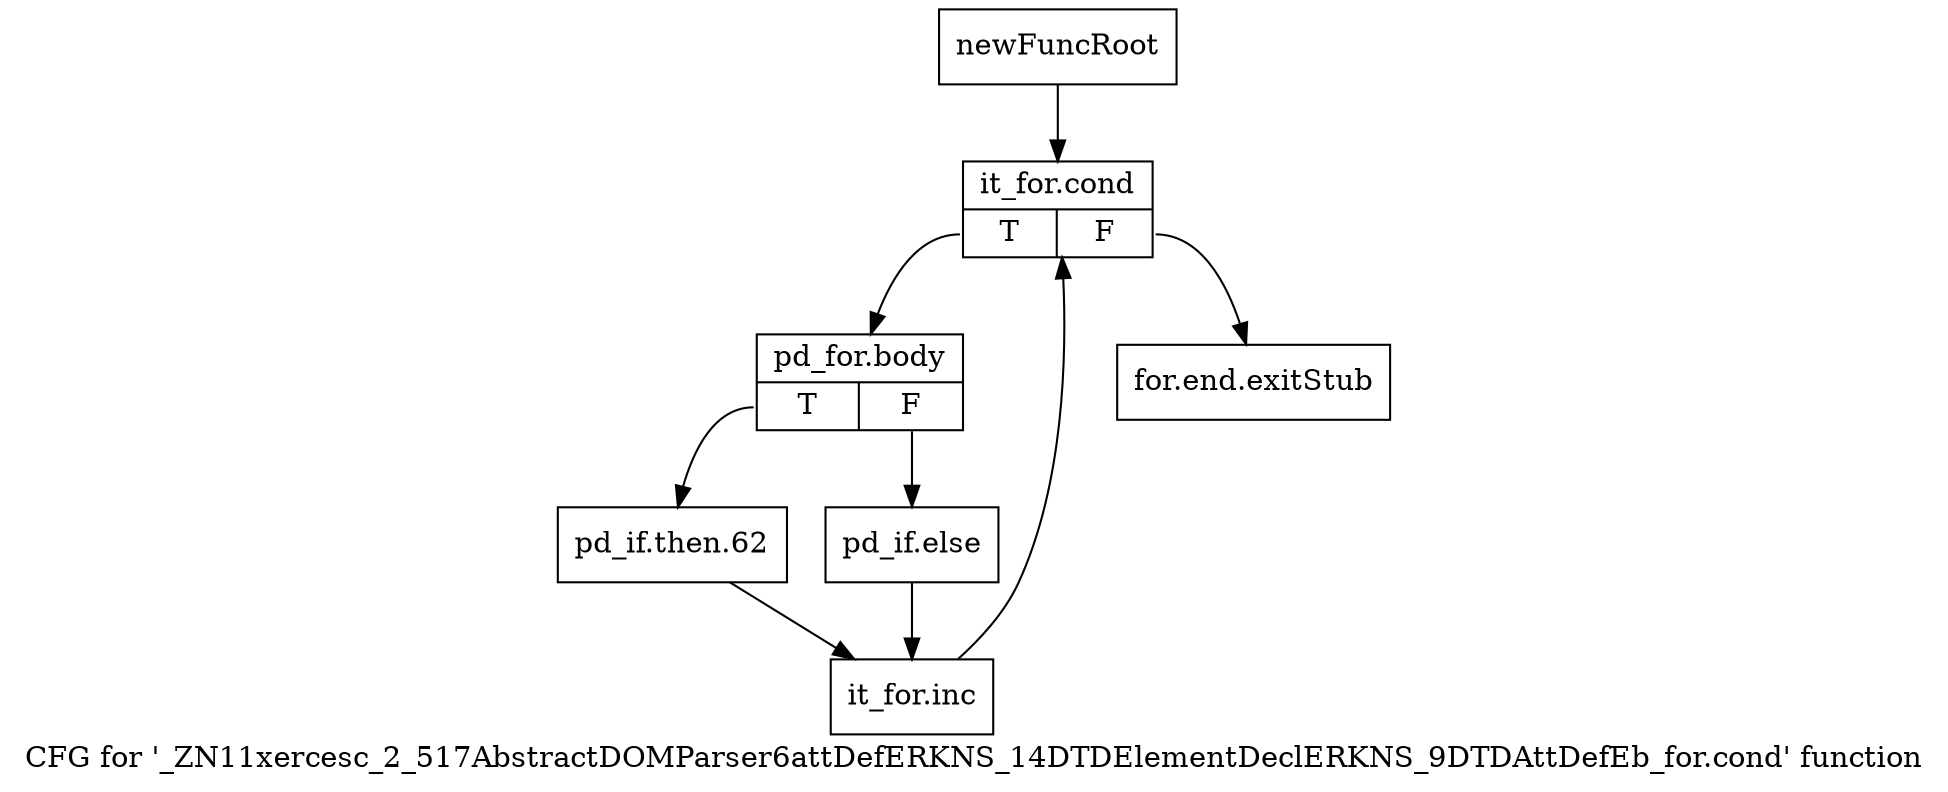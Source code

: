 digraph "CFG for '_ZN11xercesc_2_517AbstractDOMParser6attDefERKNS_14DTDElementDeclERKNS_9DTDAttDefEb_for.cond' function" {
	label="CFG for '_ZN11xercesc_2_517AbstractDOMParser6attDefERKNS_14DTDElementDeclERKNS_9DTDAttDefEb_for.cond' function";

	Node0x96d6960 [shape=record,label="{newFuncRoot}"];
	Node0x96d6960 -> Node0x96d6a00;
	Node0x96d69b0 [shape=record,label="{for.end.exitStub}"];
	Node0x96d6a00 [shape=record,label="{it_for.cond|{<s0>T|<s1>F}}"];
	Node0x96d6a00:s0 -> Node0x96d72e0;
	Node0x96d6a00:s1 -> Node0x96d69b0;
	Node0x96d72e0 [shape=record,label="{pd_for.body|{<s0>T|<s1>F}}"];
	Node0x96d72e0:s0 -> Node0x96d7380;
	Node0x96d72e0:s1 -> Node0x96d7330;
	Node0x96d7330 [shape=record,label="{pd_if.else}"];
	Node0x96d7330 -> Node0x96d73d0;
	Node0x96d7380 [shape=record,label="{pd_if.then.62}"];
	Node0x96d7380 -> Node0x96d73d0;
	Node0x96d73d0 [shape=record,label="{it_for.inc}"];
	Node0x96d73d0 -> Node0x96d6a00;
}
